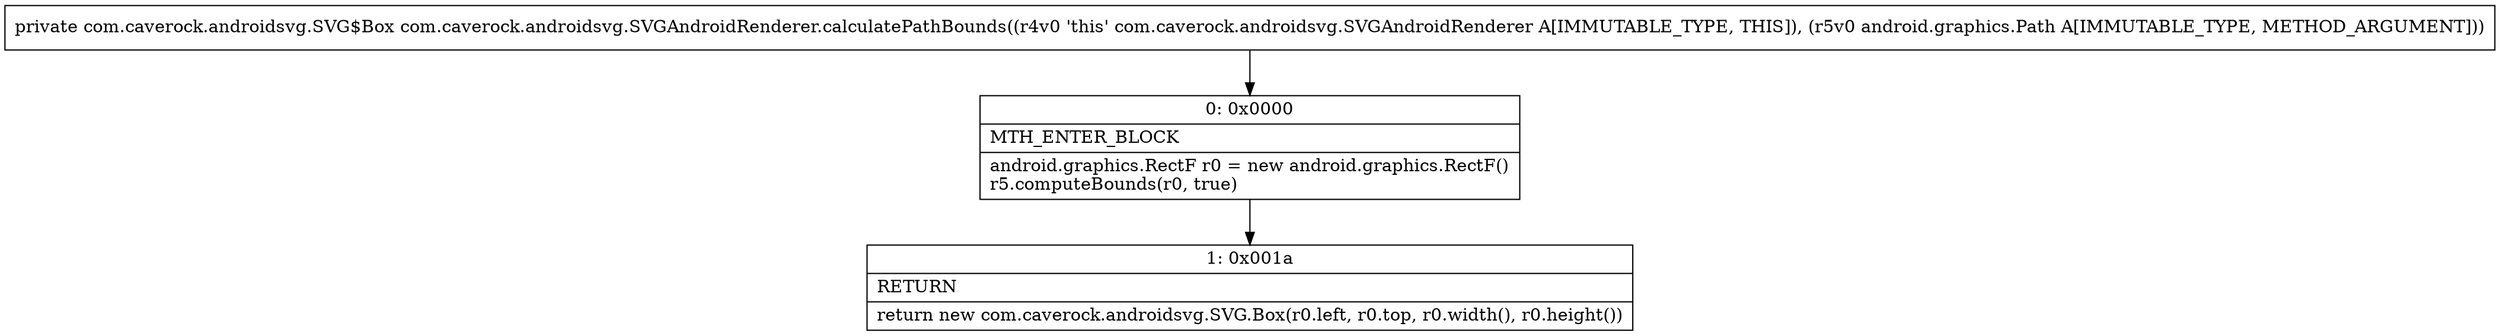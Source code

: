 digraph "CFG forcom.caverock.androidsvg.SVGAndroidRenderer.calculatePathBounds(Landroid\/graphics\/Path;)Lcom\/caverock\/androidsvg\/SVG$Box;" {
Node_0 [shape=record,label="{0\:\ 0x0000|MTH_ENTER_BLOCK\l|android.graphics.RectF r0 = new android.graphics.RectF()\lr5.computeBounds(r0, true)\l}"];
Node_1 [shape=record,label="{1\:\ 0x001a|RETURN\l|return new com.caverock.androidsvg.SVG.Box(r0.left, r0.top, r0.width(), r0.height())\l}"];
MethodNode[shape=record,label="{private com.caverock.androidsvg.SVG$Box com.caverock.androidsvg.SVGAndroidRenderer.calculatePathBounds((r4v0 'this' com.caverock.androidsvg.SVGAndroidRenderer A[IMMUTABLE_TYPE, THIS]), (r5v0 android.graphics.Path A[IMMUTABLE_TYPE, METHOD_ARGUMENT])) }"];
MethodNode -> Node_0;
Node_0 -> Node_1;
}

